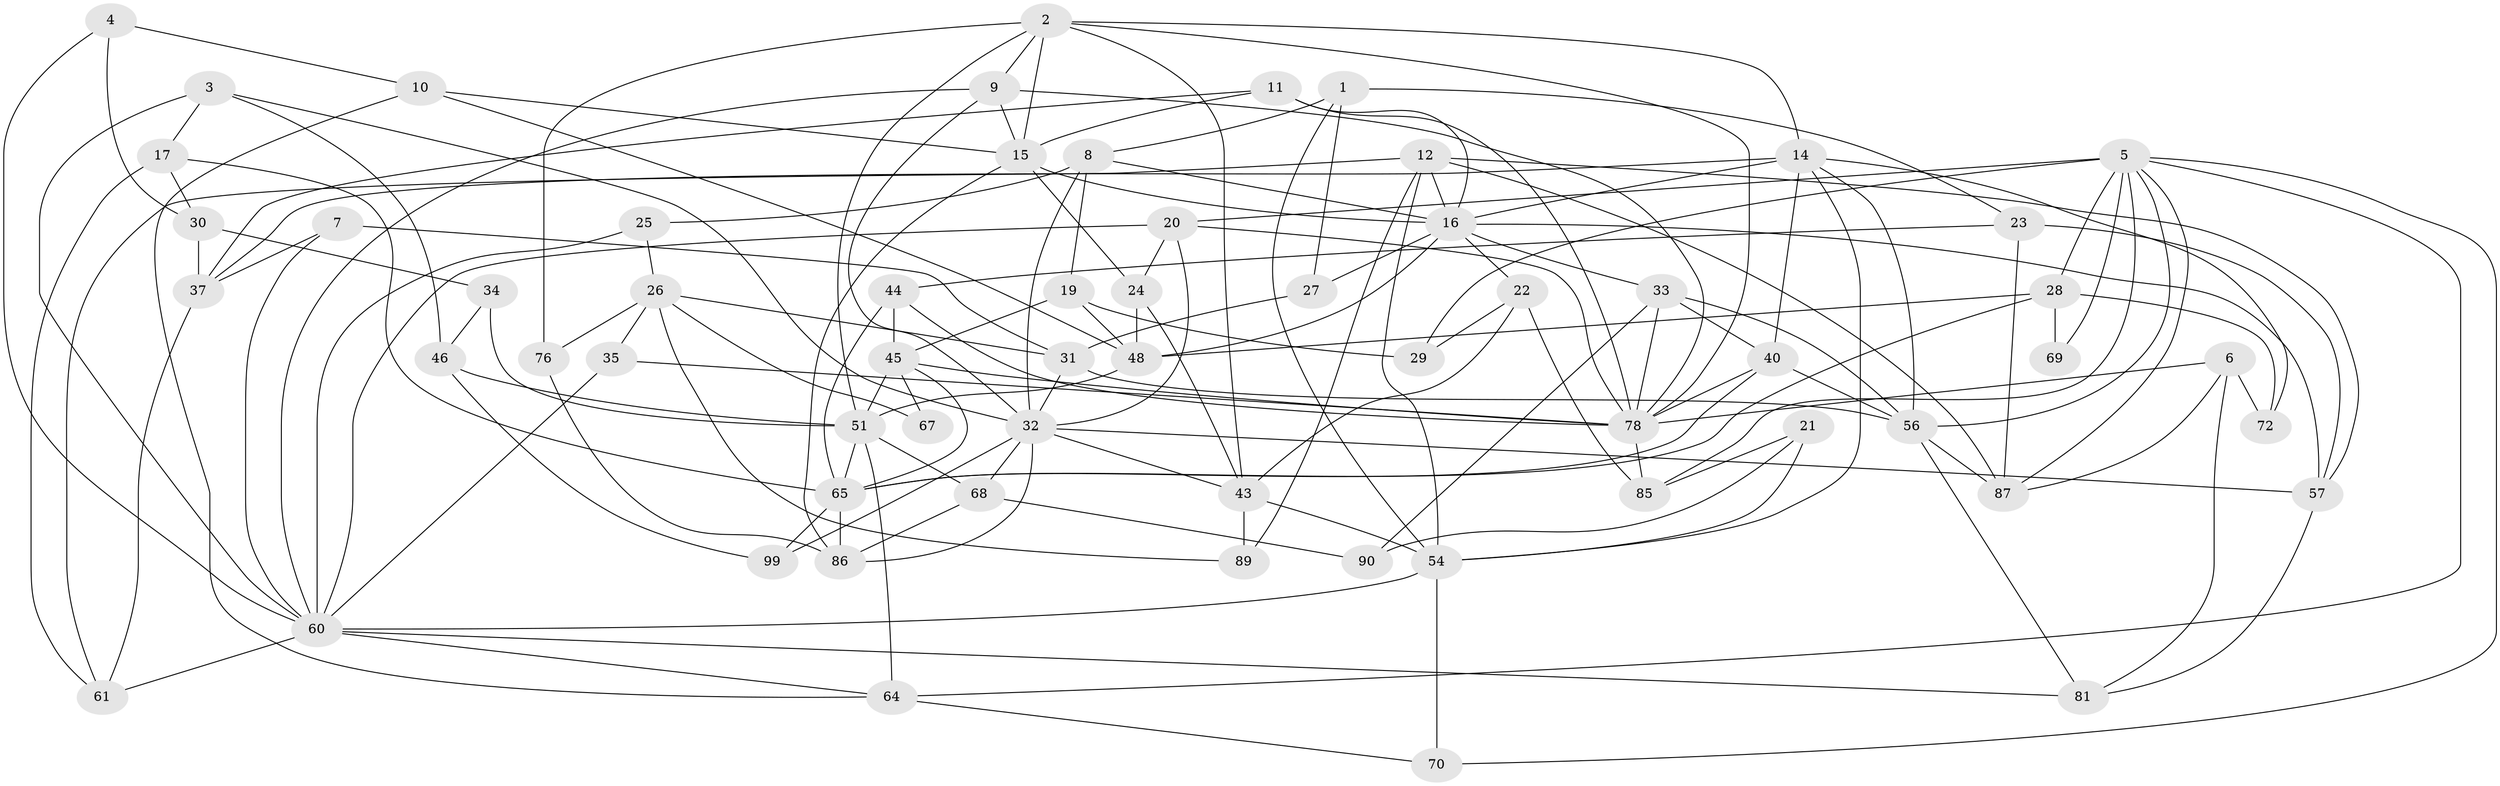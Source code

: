 // original degree distribution, {4: 0.25, 7: 0.07, 2: 0.1, 3: 0.36, 5: 0.13, 6: 0.07, 8: 0.02}
// Generated by graph-tools (version 1.1) at 2025/11/02/21/25 10:11:15]
// undirected, 62 vertices, 153 edges
graph export_dot {
graph [start="1"]
  node [color=gray90,style=filled];
  1 [super="+47"];
  2;
  3;
  4 [super="+98"];
  5 [super="+80"];
  6 [super="+41"];
  7;
  8 [super="+39"];
  9 [super="+52"];
  10;
  11;
  12 [super="+13"];
  14 [super="+18"];
  15 [super="+83"];
  16 [super="+36"];
  17 [super="+38"];
  19 [super="+66"];
  20 [super="+84"];
  21;
  22 [super="+71"];
  23;
  24 [super="+100"];
  25 [super="+91"];
  26 [super="+42"];
  27;
  28 [super="+53"];
  29 [super="+63"];
  30 [super="+73"];
  31;
  32 [super="+59"];
  33 [super="+58"];
  34;
  35;
  37 [super="+49"];
  40 [super="+55"];
  43 [super="+77"];
  44;
  45 [super="+82"];
  46 [super="+50"];
  48;
  51 [super="+62"];
  54 [super="+95"];
  56 [super="+92"];
  57 [super="+74"];
  60 [super="+79"];
  61;
  64 [super="+88"];
  65 [super="+75"];
  67;
  68;
  69;
  70;
  72;
  76 [super="+94"];
  78 [super="+96"];
  81;
  85;
  86;
  87 [super="+93"];
  89;
  90 [super="+97"];
  99;
  1 -- 27;
  1 -- 8;
  1 -- 23;
  1 -- 54;
  2 -- 51;
  2 -- 14;
  2 -- 43;
  2 -- 76;
  2 -- 78;
  2 -- 15;
  2 -- 9;
  3 -- 32;
  3 -- 60;
  3 -- 46;
  3 -- 17;
  4 -- 10;
  4 -- 30;
  4 -- 60;
  5 -- 29;
  5 -- 20 [weight=2];
  5 -- 28;
  5 -- 69;
  5 -- 85;
  5 -- 70;
  5 -- 87;
  5 -- 56;
  5 -- 64;
  6 -- 72;
  6 -- 81;
  6 -- 78;
  6 -- 87;
  7 -- 31;
  7 -- 37;
  7 -- 60;
  8 -- 25;
  8 -- 19;
  8 -- 32 [weight=2];
  8 -- 16;
  9 -- 32;
  9 -- 60;
  9 -- 78;
  9 -- 15;
  10 -- 48;
  10 -- 15;
  10 -- 64;
  11 -- 78;
  11 -- 15;
  11 -- 37;
  11 -- 16;
  12 -- 57;
  12 -- 61;
  12 -- 16;
  12 -- 89;
  12 -- 54;
  12 -- 87;
  14 -- 56;
  14 -- 37 [weight=2];
  14 -- 72;
  14 -- 16;
  14 -- 54;
  14 -- 40;
  15 -- 86;
  15 -- 24;
  15 -- 16;
  16 -- 27;
  16 -- 57;
  16 -- 33;
  16 -- 48;
  16 -- 22;
  17 -- 61;
  17 -- 30;
  17 -- 65;
  19 -- 45;
  19 -- 48;
  19 -- 29;
  20 -- 24;
  20 -- 78;
  20 -- 60;
  20 -- 32;
  21 -- 85;
  21 -- 90;
  21 -- 54;
  22 -- 85;
  22 -- 29 [weight=2];
  22 -- 43;
  23 -- 44;
  23 -- 87;
  23 -- 57;
  24 -- 43;
  24 -- 48;
  25 -- 26;
  25 -- 60 [weight=2];
  26 -- 31;
  26 -- 67;
  26 -- 76;
  26 -- 89;
  26 -- 35;
  27 -- 31;
  28 -- 72;
  28 -- 48;
  28 -- 69;
  28 -- 65;
  30 -- 34;
  30 -- 37;
  31 -- 56;
  31 -- 32;
  32 -- 68;
  32 -- 99;
  32 -- 86;
  32 -- 43;
  32 -- 57;
  33 -- 78;
  33 -- 90;
  33 -- 56;
  33 -- 40;
  34 -- 51;
  34 -- 46;
  35 -- 78;
  35 -- 60 [weight=2];
  37 -- 61;
  40 -- 78;
  40 -- 56;
  40 -- 65;
  43 -- 54;
  43 -- 89;
  44 -- 78;
  44 -- 45;
  44 -- 65;
  45 -- 67;
  45 -- 51 [weight=2];
  45 -- 78;
  45 -- 65;
  46 -- 51;
  46 -- 99;
  48 -- 51;
  51 -- 68;
  51 -- 65;
  51 -- 64;
  54 -- 70;
  54 -- 60;
  56 -- 81;
  56 -- 87;
  57 -- 81;
  60 -- 61;
  60 -- 64;
  60 -- 81;
  64 -- 70;
  65 -- 99;
  65 -- 86;
  68 -- 86;
  68 -- 90;
  76 -- 86;
  78 -- 85;
}
